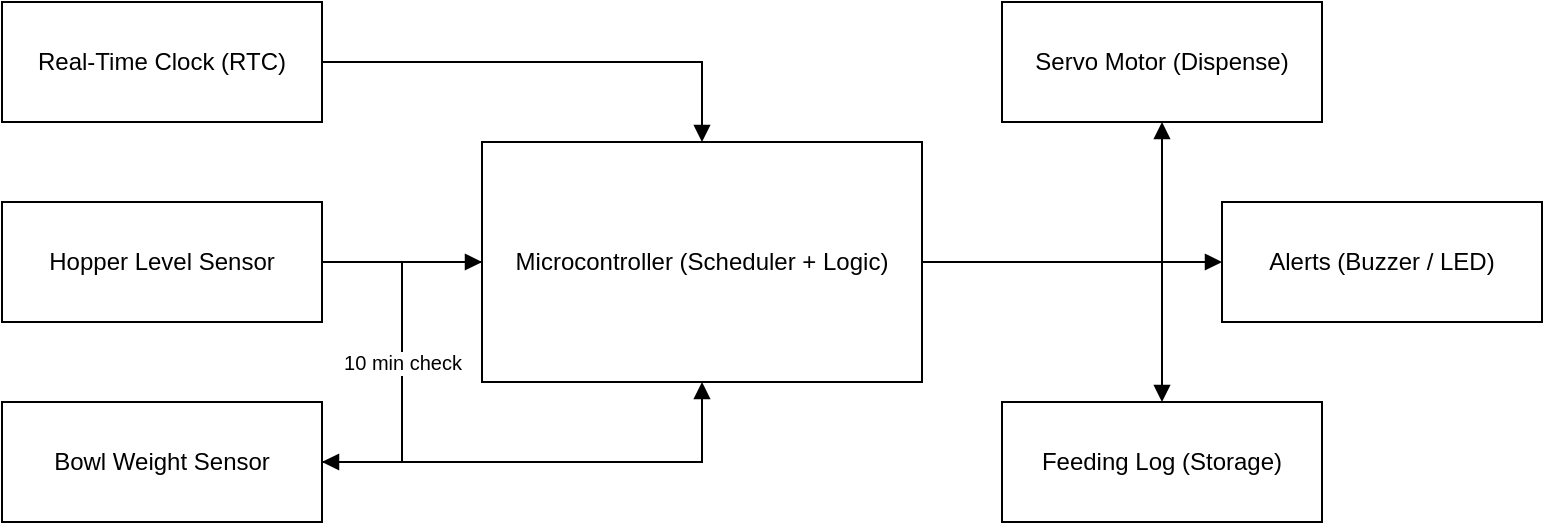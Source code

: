 <mxfile version="28.1.0" pages="2">
  <diagram name="Page-1" id="d5xLC-XOtdn5LhP47MKn">
    <mxGraphModel dx="479" dy="877" grid="1" gridSize="10" guides="1" tooltips="1" connect="1" arrows="1" fold="1" page="1" pageScale="1" pageWidth="827" pageHeight="1169" math="0" shadow="0">
      <root>
        <mxCell id="0" />
        <mxCell id="1" parent="0" />
        <mxCell id="iXn6a1gdqrm7BVCXZtl2-1" value="Real-Time Clock (RTC)" style="rounded=0;whiteSpace=wrap;html=1;" vertex="1" parent="1">
          <mxGeometry x="40" y="80" width="160" height="60" as="geometry" />
        </mxCell>
        <mxCell id="iXn6a1gdqrm7BVCXZtl2-2" value="Hopper Level Sensor" style="rounded=0;whiteSpace=wrap;html=1;" vertex="1" parent="1">
          <mxGeometry x="40" y="180" width="160" height="60" as="geometry" />
        </mxCell>
        <mxCell id="iXn6a1gdqrm7BVCXZtl2-3" value="Bowl Weight Sensor" style="rounded=0;whiteSpace=wrap;html=1;" vertex="1" parent="1">
          <mxGeometry x="40" y="280" width="160" height="60" as="geometry" />
        </mxCell>
        <mxCell id="iXn6a1gdqrm7BVCXZtl2-4" value="Microcontroller (Scheduler + Logic)" style="rounded=0;whiteSpace=wrap;html=1;" vertex="1" parent="1">
          <mxGeometry x="280" y="150" width="220" height="120" as="geometry" />
        </mxCell>
        <mxCell id="iXn6a1gdqrm7BVCXZtl2-5" value="Servo Motor (Dispense)" style="rounded=0;whiteSpace=wrap;html=1;" vertex="1" parent="1">
          <mxGeometry x="540" y="80" width="160" height="60" as="geometry" />
        </mxCell>
        <mxCell id="iXn6a1gdqrm7BVCXZtl2-6" value="Alerts (Buzzer / LED)" style="rounded=0;whiteSpace=wrap;html=1;" vertex="1" parent="1">
          <mxGeometry x="650" y="180" width="160" height="60" as="geometry" />
        </mxCell>
        <mxCell id="iXn6a1gdqrm7BVCXZtl2-7" value="Feeding Log (Storage)" style="rounded=0;whiteSpace=wrap;html=1;" vertex="1" parent="1">
          <mxGeometry x="540" y="280" width="160" height="60" as="geometry" />
        </mxCell>
        <mxCell id="iXn6a1gdqrm7BVCXZtl2-8" style="edgeStyle=orthogonalEdgeStyle;rounded=0;orthogonalLoop=1;jettySize=auto;html=1;endArrow=block;" edge="1" parent="1" source="iXn6a1gdqrm7BVCXZtl2-1" target="iXn6a1gdqrm7BVCXZtl2-4">
          <mxGeometry relative="1" as="geometry" />
        </mxCell>
        <mxCell id="iXn6a1gdqrm7BVCXZtl2-9" style="edgeStyle=orthogonalEdgeStyle;rounded=0;orthogonalLoop=1;jettySize=auto;html=1;endArrow=block;" edge="1" parent="1" source="iXn6a1gdqrm7BVCXZtl2-2" target="iXn6a1gdqrm7BVCXZtl2-4">
          <mxGeometry relative="1" as="geometry" />
        </mxCell>
        <mxCell id="iXn6a1gdqrm7BVCXZtl2-10" style="edgeStyle=orthogonalEdgeStyle;rounded=0;orthogonalLoop=1;jettySize=auto;html=1;endArrow=block;" edge="1" parent="1" source="iXn6a1gdqrm7BVCXZtl2-3" target="iXn6a1gdqrm7BVCXZtl2-4">
          <mxGeometry relative="1" as="geometry" />
        </mxCell>
        <mxCell id="iXn6a1gdqrm7BVCXZtl2-11" style="edgeStyle=orthogonalEdgeStyle;rounded=0;orthogonalLoop=1;jettySize=auto;html=1;endArrow=block;" edge="1" parent="1" source="iXn6a1gdqrm7BVCXZtl2-4" target="iXn6a1gdqrm7BVCXZtl2-5">
          <mxGeometry relative="1" as="geometry" />
        </mxCell>
        <mxCell id="iXn6a1gdqrm7BVCXZtl2-12" style="edgeStyle=orthogonalEdgeStyle;rounded=0;orthogonalLoop=1;jettySize=auto;html=1;endArrow=block;" edge="1" parent="1" source="iXn6a1gdqrm7BVCXZtl2-4" target="iXn6a1gdqrm7BVCXZtl2-6">
          <mxGeometry relative="1" as="geometry" />
        </mxCell>
        <mxCell id="iXn6a1gdqrm7BVCXZtl2-13" style="edgeStyle=orthogonalEdgeStyle;rounded=0;orthogonalLoop=1;jettySize=auto;html=1;endArrow=block;" edge="1" parent="1" source="iXn6a1gdqrm7BVCXZtl2-4" target="iXn6a1gdqrm7BVCXZtl2-7">
          <mxGeometry relative="1" as="geometry" />
        </mxCell>
        <mxCell id="iXn6a1gdqrm7BVCXZtl2-14" value="10 min check" style="edgeStyle=elbowEdgeStyle;rounded=0;orthogonalLoop=1;jettySize=auto;html=1;endArrow=block;fontSize=10;" edge="1" parent="1" source="iXn6a1gdqrm7BVCXZtl2-4" target="iXn6a1gdqrm7BVCXZtl2-3">
          <mxGeometry relative="1" as="geometry" />
        </mxCell>
      </root>
    </mxGraphModel>
  </diagram>
  <diagram id="QjIWzi9fGTWFPQYyNF34" name="Page-2">
    <mxGraphModel dx="400" dy="877" grid="1" gridSize="10" guides="1" tooltips="1" connect="1" arrows="1" fold="1" page="1" pageScale="1" pageWidth="1169" pageHeight="827" math="0" shadow="0">
      <root>
        <mxCell id="0" />
        <mxCell id="1" parent="0" />
        <mxCell id="dFuSQJVah_4k_ALO6lrW-1" value="START" style="ellipse;whiteSpace=wrap;html=1;fillColor=light-dark(#60A917,#FFFFFF);fontColor=#ffffff;strokeColor=#2D7600;" vertex="1" parent="1">
          <mxGeometry x="90" y="30" width="100" height="40" as="geometry" />
        </mxCell>
        <mxCell id="dFuSQJVah_4k_ALO6lrW-2" value="System ON" style="rectangle;whiteSpace=wrap;html=1;fillColor=light-dark(#FFFFFF,#B3FF66);fontColor=light-dark(#000000,#000000);" vertex="1" parent="1">
          <mxGeometry x="80" y="120" width="120" height="50" as="geometry" />
        </mxCell>
        <mxCell id="dFuSQJVah_4k_ALO6lrW-30" style="edgeStyle=orthogonalEdgeStyle;rounded=0;orthogonalLoop=1;jettySize=auto;html=1;entryX=0;entryY=0.5;entryDx=0;entryDy=0;exitX=0.5;exitY=1;exitDx=0;exitDy=0;" edge="1" parent="1" source="dFuSQJVah_4k_ALO6lrW-3" target="dFuSQJVah_4k_ALO6lrW-11">
          <mxGeometry relative="1" as="geometry">
            <mxPoint x="140" y="680" as="targetPoint" />
            <Array as="points">
              <mxPoint x="140" y="670" />
            </Array>
          </mxGeometry>
        </mxCell>
        <mxCell id="dFuSQJVah_4k_ALO6lrW-3" value="Is it Feeding Time?&lt;div&gt;(RTC)&lt;/div&gt;" style="rhombus;whiteSpace=wrap;html=1;fillColor=light-dark(#E51400,#99CCFF);fontColor=#ffffff;strokeColor=#B20000;" vertex="1" parent="1">
          <mxGeometry x="60" y="220" width="160" height="90" as="geometry" />
        </mxCell>
        <mxCell id="dFuSQJVah_4k_ALO6lrW-4" value="Is Food Available?" style="rhombus;whiteSpace=wrap;html=1;fillColor=light-dark(#FFFFFF,#FFFF99);fontColor=light-dark(#000000,#383838);" vertex="1" parent="1">
          <mxGeometry x="280" y="235" width="160" height="60" as="geometry" />
        </mxCell>
        <mxCell id="dFuSQJVah_4k_ALO6lrW-5" value="Dispense Food&lt;div&gt;LED - Green&lt;/div&gt;" style="rectangle;whiteSpace=wrap;html=1;fillColor=light-dark(#1BA1E2,#FFB366);fontColor=#ffffff;strokeColor=#006EAF;" vertex="1" parent="1">
          <mxGeometry x="550" y="240" width="140" height="50" as="geometry" />
        </mxCell>
        <mxCell id="dFuSQJVah_4k_ALO6lrW-24" value="" style="edgeStyle=orthogonalEdgeStyle;rounded=0;orthogonalLoop=1;jettySize=auto;html=1;" edge="1" parent="1" source="dFuSQJVah_4k_ALO6lrW-6" target="dFuSQJVah_4k_ALO6lrW-7">
          <mxGeometry relative="1" as="geometry" />
        </mxCell>
        <mxCell id="dFuSQJVah_4k_ALO6lrW-6" value="Monitor Bowl Weight (wait 10 mins)" style="rectangle;whiteSpace=wrap;html=1;fillColor=#0050ef;fontColor=#ffffff;strokeColor=#001DBC;" vertex="1" parent="1">
          <mxGeometry x="510" y="370" width="220" height="60" as="geometry" />
        </mxCell>
        <mxCell id="dFuSQJVah_4k_ALO6lrW-26" value="" style="edgeStyle=orthogonalEdgeStyle;rounded=0;orthogonalLoop=1;jettySize=auto;html=1;" edge="1" parent="1" source="dFuSQJVah_4k_ALO6lrW-7" target="dFuSQJVah_4k_ALO6lrW-8">
          <mxGeometry relative="1" as="geometry" />
        </mxCell>
        <mxCell id="dFuSQJVah_4k_ALO6lrW-7" value="Did Pet Eat?&lt;div&gt;(weight decreases)&lt;/div&gt;" style="rhombus;whiteSpace=wrap;html=1;fillColor=light-dark(#FFFFFF,#FFFF99);fontColor=light-dark(#000000,#000000);" vertex="1" parent="1">
          <mxGeometry x="540" y="480" width="160" height="90" as="geometry" />
        </mxCell>
        <mxCell id="dFuSQJVah_4k_ALO6lrW-8" value="Log Feeding Success&lt;div&gt;LED - Green&lt;/div&gt;" style="rectangle;whiteSpace=wrap;html=1;fillColor=#008a00;strokeColor=#005700;fontColor=#ffffff;" vertex="1" parent="1">
          <mxGeometry x="540" y="645" width="160" height="50" as="geometry" />
        </mxCell>
        <mxCell id="dFuSQJVah_4k_ALO6lrW-34" style="edgeStyle=orthogonalEdgeStyle;rounded=0;orthogonalLoop=1;jettySize=auto;html=1;" edge="1" parent="1" source="dFuSQJVah_4k_ALO6lrW-9">
          <mxGeometry relative="1" as="geometry">
            <mxPoint x="140" y="400" as="targetPoint" />
          </mxGeometry>
        </mxCell>
        <mxCell id="dFuSQJVah_4k_ALO6lrW-9" value="Alert: Food Hooper Empty&lt;div&gt;LED - Red&lt;/div&gt;" style="rectangle;whiteSpace=wrap;html=1;fillColor=#a20025;fontColor=#ffffff;strokeColor=#6F0000;" vertex="1" parent="1">
          <mxGeometry x="280" y="375" width="160" height="50" as="geometry" />
        </mxCell>
        <mxCell id="dFuSQJVah_4k_ALO6lrW-10" value="Alert: Pet Not Eating&lt;div&gt;LED - Red&lt;/div&gt;" style="rectangle;whiteSpace=wrap;html=1;fillColor=#a20025;strokeColor=#6F0000;fontColor=#ffffff;" vertex="1" parent="1">
          <mxGeometry x="280" y="500" width="160" height="50" as="geometry" />
        </mxCell>
        <mxCell id="dFuSQJVah_4k_ALO6lrW-11" value="END" style="ellipse;whiteSpace=wrap;html=1;fillColor=#e51400;fontColor=#ffffff;strokeColor=#B20000;" vertex="1" parent="1">
          <mxGeometry x="310" y="650" width="100" height="40" as="geometry" />
        </mxCell>
        <mxCell id="dFuSQJVah_4k_ALO6lrW-12" style="edgeStyle=orthogonalEdgeStyle;endArrow=block;endFill=1;" edge="1" parent="1" source="dFuSQJVah_4k_ALO6lrW-1" target="dFuSQJVah_4k_ALO6lrW-2">
          <mxGeometry relative="1" as="geometry" />
        </mxCell>
        <mxCell id="dFuSQJVah_4k_ALO6lrW-13" style="edgeStyle=orthogonalEdgeStyle;endArrow=block;endFill=1;" edge="1" parent="1" source="dFuSQJVah_4k_ALO6lrW-2" target="dFuSQJVah_4k_ALO6lrW-3">
          <mxGeometry relative="1" as="geometry" />
        </mxCell>
        <mxCell id="dFuSQJVah_4k_ALO6lrW-14" style="edgeStyle=orthogonalEdgeStyle;endArrow=block;endFill=1;" edge="1" parent="1" source="dFuSQJVah_4k_ALO6lrW-3" target="dFuSQJVah_4k_ALO6lrW-4">
          <mxGeometry relative="1" as="geometry" />
        </mxCell>
        <mxCell id="dFuSQJVah_4k_ALO6lrW-15" style="edgeStyle=orthogonalEdgeStyle;endArrow=block;endFill=1;" edge="1" parent="1" source="dFuSQJVah_4k_ALO6lrW-4" target="dFuSQJVah_4k_ALO6lrW-5">
          <mxGeometry relative="1" as="geometry" />
        </mxCell>
        <mxCell id="dFuSQJVah_4k_ALO6lrW-16" style="edgeStyle=orthogonalEdgeStyle;endArrow=block;endFill=1;" edge="1" parent="1" source="dFuSQJVah_4k_ALO6lrW-5" target="dFuSQJVah_4k_ALO6lrW-6">
          <mxGeometry relative="1" as="geometry" />
        </mxCell>
        <mxCell id="dFuSQJVah_4k_ALO6lrW-19" style="edgeStyle=orthogonalEdgeStyle;endArrow=block;endFill=1;" edge="1" parent="1" source="dFuSQJVah_4k_ALO6lrW-7" target="dFuSQJVah_4k_ALO6lrW-10">
          <mxGeometry relative="1" as="geometry" />
        </mxCell>
        <mxCell id="dFuSQJVah_4k_ALO6lrW-20" style="edgeStyle=orthogonalEdgeStyle;endArrow=block;endFill=1;" edge="1" parent="1" source="dFuSQJVah_4k_ALO6lrW-4" target="dFuSQJVah_4k_ALO6lrW-9">
          <mxGeometry relative="1" as="geometry" />
        </mxCell>
        <mxCell id="dFuSQJVah_4k_ALO6lrW-21" style="edgeStyle=orthogonalEdgeStyle;endArrow=block;endFill=1;" edge="1" parent="1" source="dFuSQJVah_4k_ALO6lrW-8" target="dFuSQJVah_4k_ALO6lrW-11">
          <mxGeometry relative="1" as="geometry" />
        </mxCell>
        <mxCell id="dFuSQJVah_4k_ALO6lrW-23" style="edgeStyle=orthogonalEdgeStyle;endArrow=block;endFill=1;" edge="1" parent="1" source="dFuSQJVah_4k_ALO6lrW-10" target="dFuSQJVah_4k_ALO6lrW-11">
          <mxGeometry relative="1" as="geometry" />
        </mxCell>
        <mxCell id="dFuSQJVah_4k_ALO6lrW-27" value="yes" style="text;html=1;align=center;verticalAlign=middle;resizable=0;points=[];autosize=1;strokeColor=none;fillColor=none;" vertex="1" parent="1">
          <mxGeometry x="220" y="230" width="40" height="30" as="geometry" />
        </mxCell>
        <mxCell id="dFuSQJVah_4k_ALO6lrW-28" value="no" style="text;html=1;align=center;verticalAlign=middle;resizable=0;points=[];autosize=1;strokeColor=none;fillColor=none;" vertex="1" parent="1">
          <mxGeometry x="360" y="310" width="40" height="30" as="geometry" />
        </mxCell>
        <mxCell id="dFuSQJVah_4k_ALO6lrW-29" value="yes" style="text;html=1;align=center;verticalAlign=middle;resizable=0;points=[];autosize=1;strokeColor=none;fillColor=none;" vertex="1" parent="1">
          <mxGeometry x="470" y="230" width="40" height="30" as="geometry" />
        </mxCell>
        <mxCell id="dFuSQJVah_4k_ALO6lrW-31" value="no" style="text;html=1;align=center;verticalAlign=middle;resizable=0;points=[];autosize=1;strokeColor=none;fillColor=none;" vertex="1" parent="1">
          <mxGeometry x="470" y="500" width="40" height="30" as="geometry" />
        </mxCell>
        <mxCell id="dFuSQJVah_4k_ALO6lrW-32" value="yes" style="text;html=1;align=center;verticalAlign=middle;resizable=0;points=[];autosize=1;strokeColor=none;fillColor=none;" vertex="1" parent="1">
          <mxGeometry x="620" y="578" width="40" height="30" as="geometry" />
        </mxCell>
        <mxCell id="dFuSQJVah_4k_ALO6lrW-36" value="no" style="text;html=1;align=center;verticalAlign=middle;resizable=0;points=[];autosize=1;strokeColor=none;fillColor=none;" vertex="1" parent="1">
          <mxGeometry x="140" y="315" width="40" height="30" as="geometry" />
        </mxCell>
      </root>
    </mxGraphModel>
  </diagram>
</mxfile>
